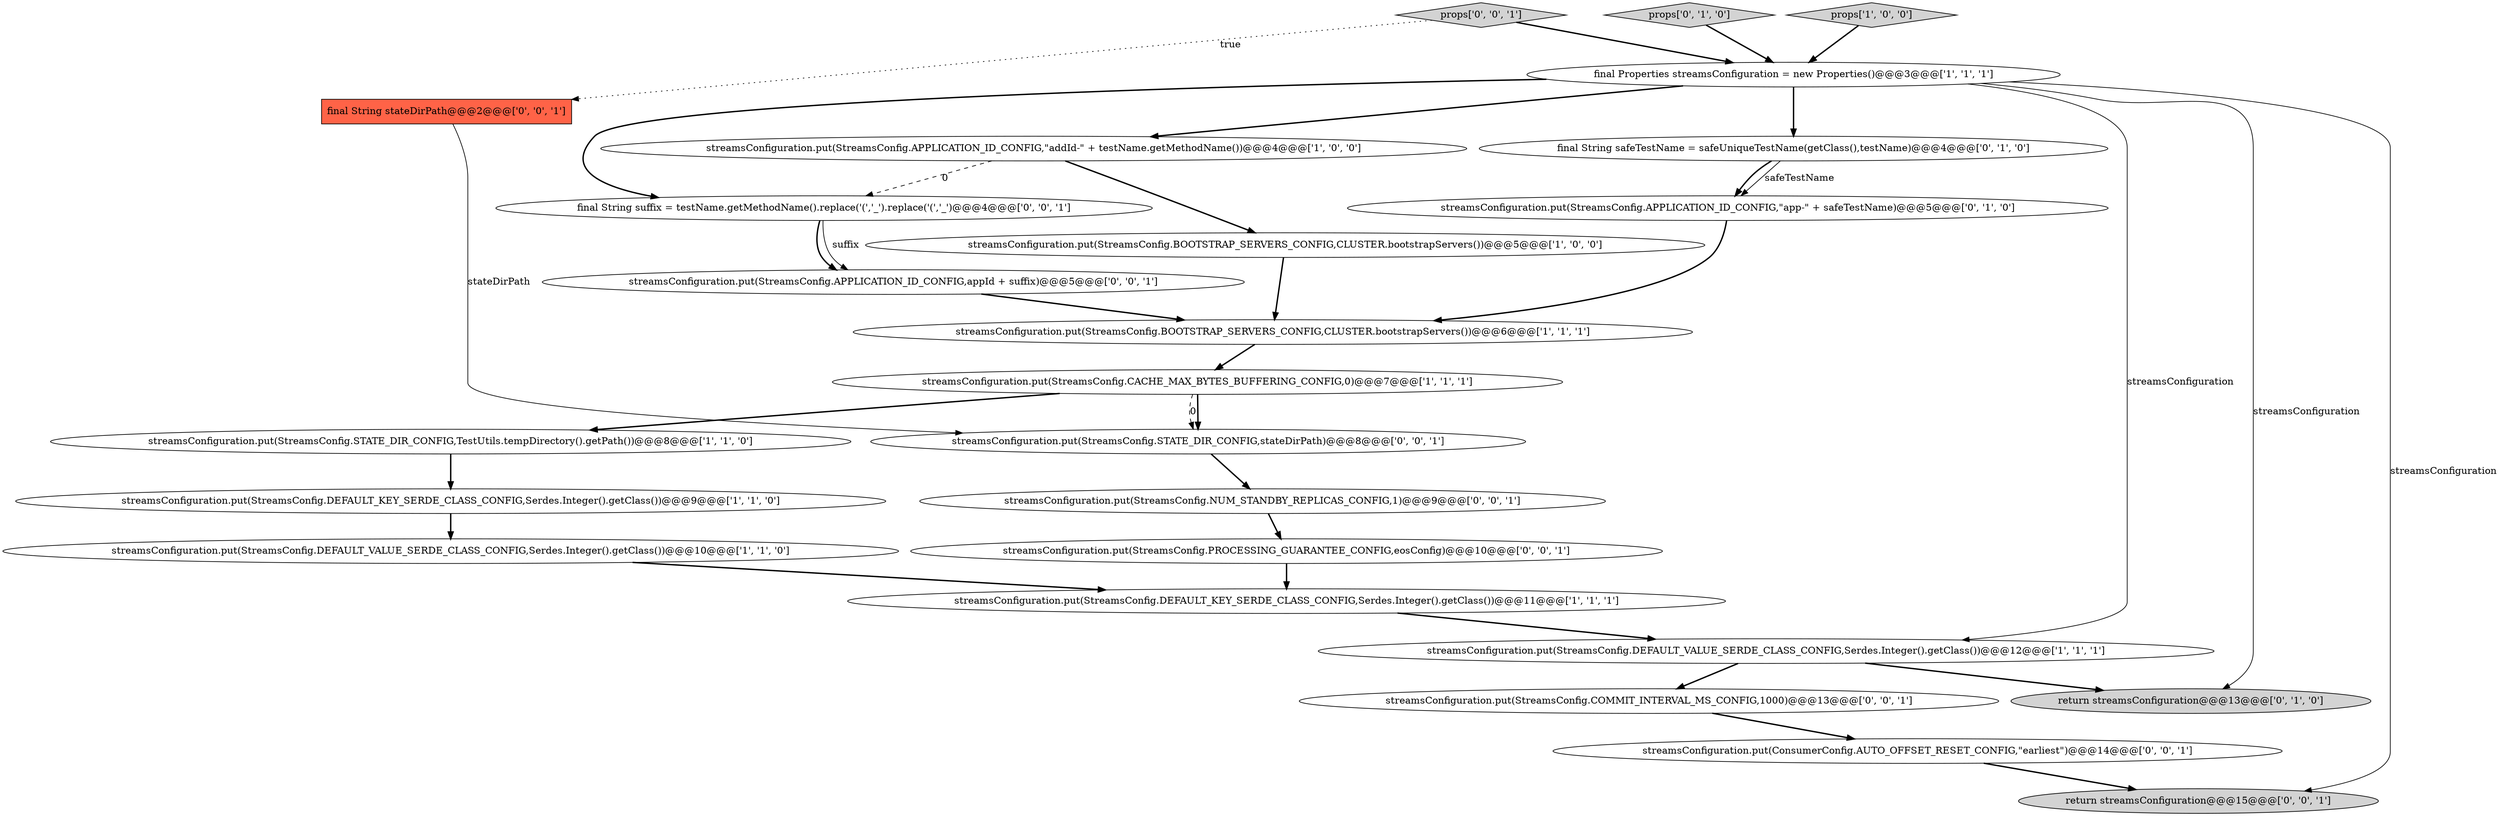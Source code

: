 digraph {
14 [style = filled, label = "return streamsConfiguration@@@13@@@['0', '1', '0']", fillcolor = lightgray, shape = ellipse image = "AAA0AAABBB2BBB"];
5 [style = filled, label = "streamsConfiguration.put(StreamsConfig.CACHE_MAX_BYTES_BUFFERING_CONFIG,0)@@@7@@@['1', '1', '1']", fillcolor = white, shape = ellipse image = "AAA0AAABBB1BBB"];
20 [style = filled, label = "return streamsConfiguration@@@15@@@['0', '0', '1']", fillcolor = lightgray, shape = ellipse image = "AAA0AAABBB3BBB"];
17 [style = filled, label = "streamsConfiguration.put(StreamsConfig.NUM_STANDBY_REPLICAS_CONFIG,1)@@@9@@@['0', '0', '1']", fillcolor = white, shape = ellipse image = "AAA0AAABBB3BBB"];
4 [style = filled, label = "streamsConfiguration.put(StreamsConfig.DEFAULT_KEY_SERDE_CLASS_CONFIG,Serdes.Integer().getClass())@@@11@@@['1', '1', '1']", fillcolor = white, shape = ellipse image = "AAA0AAABBB1BBB"];
15 [style = filled, label = "streamsConfiguration.put(StreamsConfig.COMMIT_INTERVAL_MS_CONFIG,1000)@@@13@@@['0', '0', '1']", fillcolor = white, shape = ellipse image = "AAA0AAABBB3BBB"];
7 [style = filled, label = "streamsConfiguration.put(StreamsConfig.APPLICATION_ID_CONFIG,\"addId-\" + testName.getMethodName())@@@4@@@['1', '0', '0']", fillcolor = white, shape = ellipse image = "AAA0AAABBB1BBB"];
8 [style = filled, label = "streamsConfiguration.put(StreamsConfig.DEFAULT_VALUE_SERDE_CLASS_CONFIG,Serdes.Integer().getClass())@@@10@@@['1', '1', '0']", fillcolor = white, shape = ellipse image = "AAA0AAABBB1BBB"];
3 [style = filled, label = "streamsConfiguration.put(StreamsConfig.BOOTSTRAP_SERVERS_CONFIG,CLUSTER.bootstrapServers())@@@6@@@['1', '1', '1']", fillcolor = white, shape = ellipse image = "AAA0AAABBB1BBB"];
11 [style = filled, label = "props['0', '1', '0']", fillcolor = lightgray, shape = diamond image = "AAA0AAABBB2BBB"];
19 [style = filled, label = "streamsConfiguration.put(StreamsConfig.APPLICATION_ID_CONFIG,appId + suffix)@@@5@@@['0', '0', '1']", fillcolor = white, shape = ellipse image = "AAA0AAABBB3BBB"];
12 [style = filled, label = "streamsConfiguration.put(StreamsConfig.APPLICATION_ID_CONFIG,\"app-\" + safeTestName)@@@5@@@['0', '1', '0']", fillcolor = white, shape = ellipse image = "AAA1AAABBB2BBB"];
18 [style = filled, label = "final String suffix = testName.getMethodName().replace('(','_').replace('(','_')@@@4@@@['0', '0', '1']", fillcolor = white, shape = ellipse image = "AAA0AAABBB3BBB"];
9 [style = filled, label = "props['1', '0', '0']", fillcolor = lightgray, shape = diamond image = "AAA0AAABBB1BBB"];
0 [style = filled, label = "streamsConfiguration.put(StreamsConfig.DEFAULT_KEY_SERDE_CLASS_CONFIG,Serdes.Integer().getClass())@@@9@@@['1', '1', '0']", fillcolor = white, shape = ellipse image = "AAA0AAABBB1BBB"];
16 [style = filled, label = "streamsConfiguration.put(ConsumerConfig.AUTO_OFFSET_RESET_CONFIG,\"earliest\")@@@14@@@['0', '0', '1']", fillcolor = white, shape = ellipse image = "AAA0AAABBB3BBB"];
21 [style = filled, label = "props['0', '0', '1']", fillcolor = lightgray, shape = diamond image = "AAA0AAABBB3BBB"];
6 [style = filled, label = "streamsConfiguration.put(StreamsConfig.STATE_DIR_CONFIG,TestUtils.tempDirectory().getPath())@@@8@@@['1', '1', '0']", fillcolor = white, shape = ellipse image = "AAA0AAABBB1BBB"];
2 [style = filled, label = "streamsConfiguration.put(StreamsConfig.DEFAULT_VALUE_SERDE_CLASS_CONFIG,Serdes.Integer().getClass())@@@12@@@['1', '1', '1']", fillcolor = white, shape = ellipse image = "AAA0AAABBB1BBB"];
1 [style = filled, label = "final Properties streamsConfiguration = new Properties()@@@3@@@['1', '1', '1']", fillcolor = white, shape = ellipse image = "AAA0AAABBB1BBB"];
13 [style = filled, label = "final String safeTestName = safeUniqueTestName(getClass(),testName)@@@4@@@['0', '1', '0']", fillcolor = white, shape = ellipse image = "AAA0AAABBB2BBB"];
24 [style = filled, label = "final String stateDirPath@@@2@@@['0', '0', '1']", fillcolor = tomato, shape = box image = "AAA0AAABBB3BBB"];
10 [style = filled, label = "streamsConfiguration.put(StreamsConfig.BOOTSTRAP_SERVERS_CONFIG,CLUSTER.bootstrapServers())@@@5@@@['1', '0', '0']", fillcolor = white, shape = ellipse image = "AAA0AAABBB1BBB"];
22 [style = filled, label = "streamsConfiguration.put(StreamsConfig.STATE_DIR_CONFIG,stateDirPath)@@@8@@@['0', '0', '1']", fillcolor = white, shape = ellipse image = "AAA0AAABBB3BBB"];
23 [style = filled, label = "streamsConfiguration.put(StreamsConfig.PROCESSING_GUARANTEE_CONFIG,eosConfig)@@@10@@@['0', '0', '1']", fillcolor = white, shape = ellipse image = "AAA0AAABBB3BBB"];
18->19 [style = solid, label="suffix"];
19->3 [style = bold, label=""];
5->22 [style = dashed, label="0"];
8->4 [style = bold, label=""];
1->20 [style = solid, label="streamsConfiguration"];
7->10 [style = bold, label=""];
6->0 [style = bold, label=""];
21->24 [style = dotted, label="true"];
13->12 [style = solid, label="safeTestName"];
1->18 [style = bold, label=""];
11->1 [style = bold, label=""];
0->8 [style = bold, label=""];
22->17 [style = bold, label=""];
3->5 [style = bold, label=""];
10->3 [style = bold, label=""];
4->2 [style = bold, label=""];
13->12 [style = bold, label=""];
24->22 [style = solid, label="stateDirPath"];
18->19 [style = bold, label=""];
12->3 [style = bold, label=""];
15->16 [style = bold, label=""];
17->23 [style = bold, label=""];
5->22 [style = bold, label=""];
1->2 [style = solid, label="streamsConfiguration"];
16->20 [style = bold, label=""];
2->14 [style = bold, label=""];
21->1 [style = bold, label=""];
1->7 [style = bold, label=""];
23->4 [style = bold, label=""];
9->1 [style = bold, label=""];
2->15 [style = bold, label=""];
1->14 [style = solid, label="streamsConfiguration"];
5->6 [style = bold, label=""];
7->18 [style = dashed, label="0"];
1->13 [style = bold, label=""];
}
